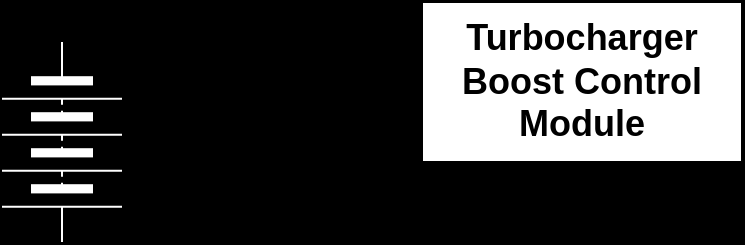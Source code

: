 <mxfile version="24.2.2" type="github">
  <diagram name="Page-1" id="16e2658f-23c8-b752-8be9-c03fbebb8bbe">
    <mxGraphModel dx="849" dy="1489" grid="1" gridSize="10" guides="1" tooltips="1" connect="1" arrows="1" fold="1" page="1" pageScale="1" pageWidth="1100" pageHeight="850" background="#000000" math="0" shadow="0">
      <root>
        <mxCell id="0" />
        <mxCell id="1" parent="0" />
        <mxCell id="qQL6tnZM_FK546uXZzGP-1" value="" style="pointerEvents=1;verticalLabelPosition=bottom;shadow=0;dashed=0;align=center;html=1;verticalAlign=top;shape=mxgraph.electrical.miscellaneous.batteryStack;direction=south;fillColor=#FFFFFF;strokeColor=#FFFFFF;" vertex="1" parent="1">
          <mxGeometry x="260" y="1140" width="60" height="100" as="geometry" />
        </mxCell>
        <mxCell id="qQL6tnZM_FK546uXZzGP-3" value="&lt;b&gt;&lt;font style=&quot;font-size: 18px;&quot;&gt;Turbocharger Boost Control Module&lt;/font&gt;&lt;/b&gt;" style="rounded=0;whiteSpace=wrap;html=1;" vertex="1" parent="1">
          <mxGeometry x="470" y="1120" width="160" height="80" as="geometry" />
        </mxCell>
      </root>
    </mxGraphModel>
  </diagram>
</mxfile>
